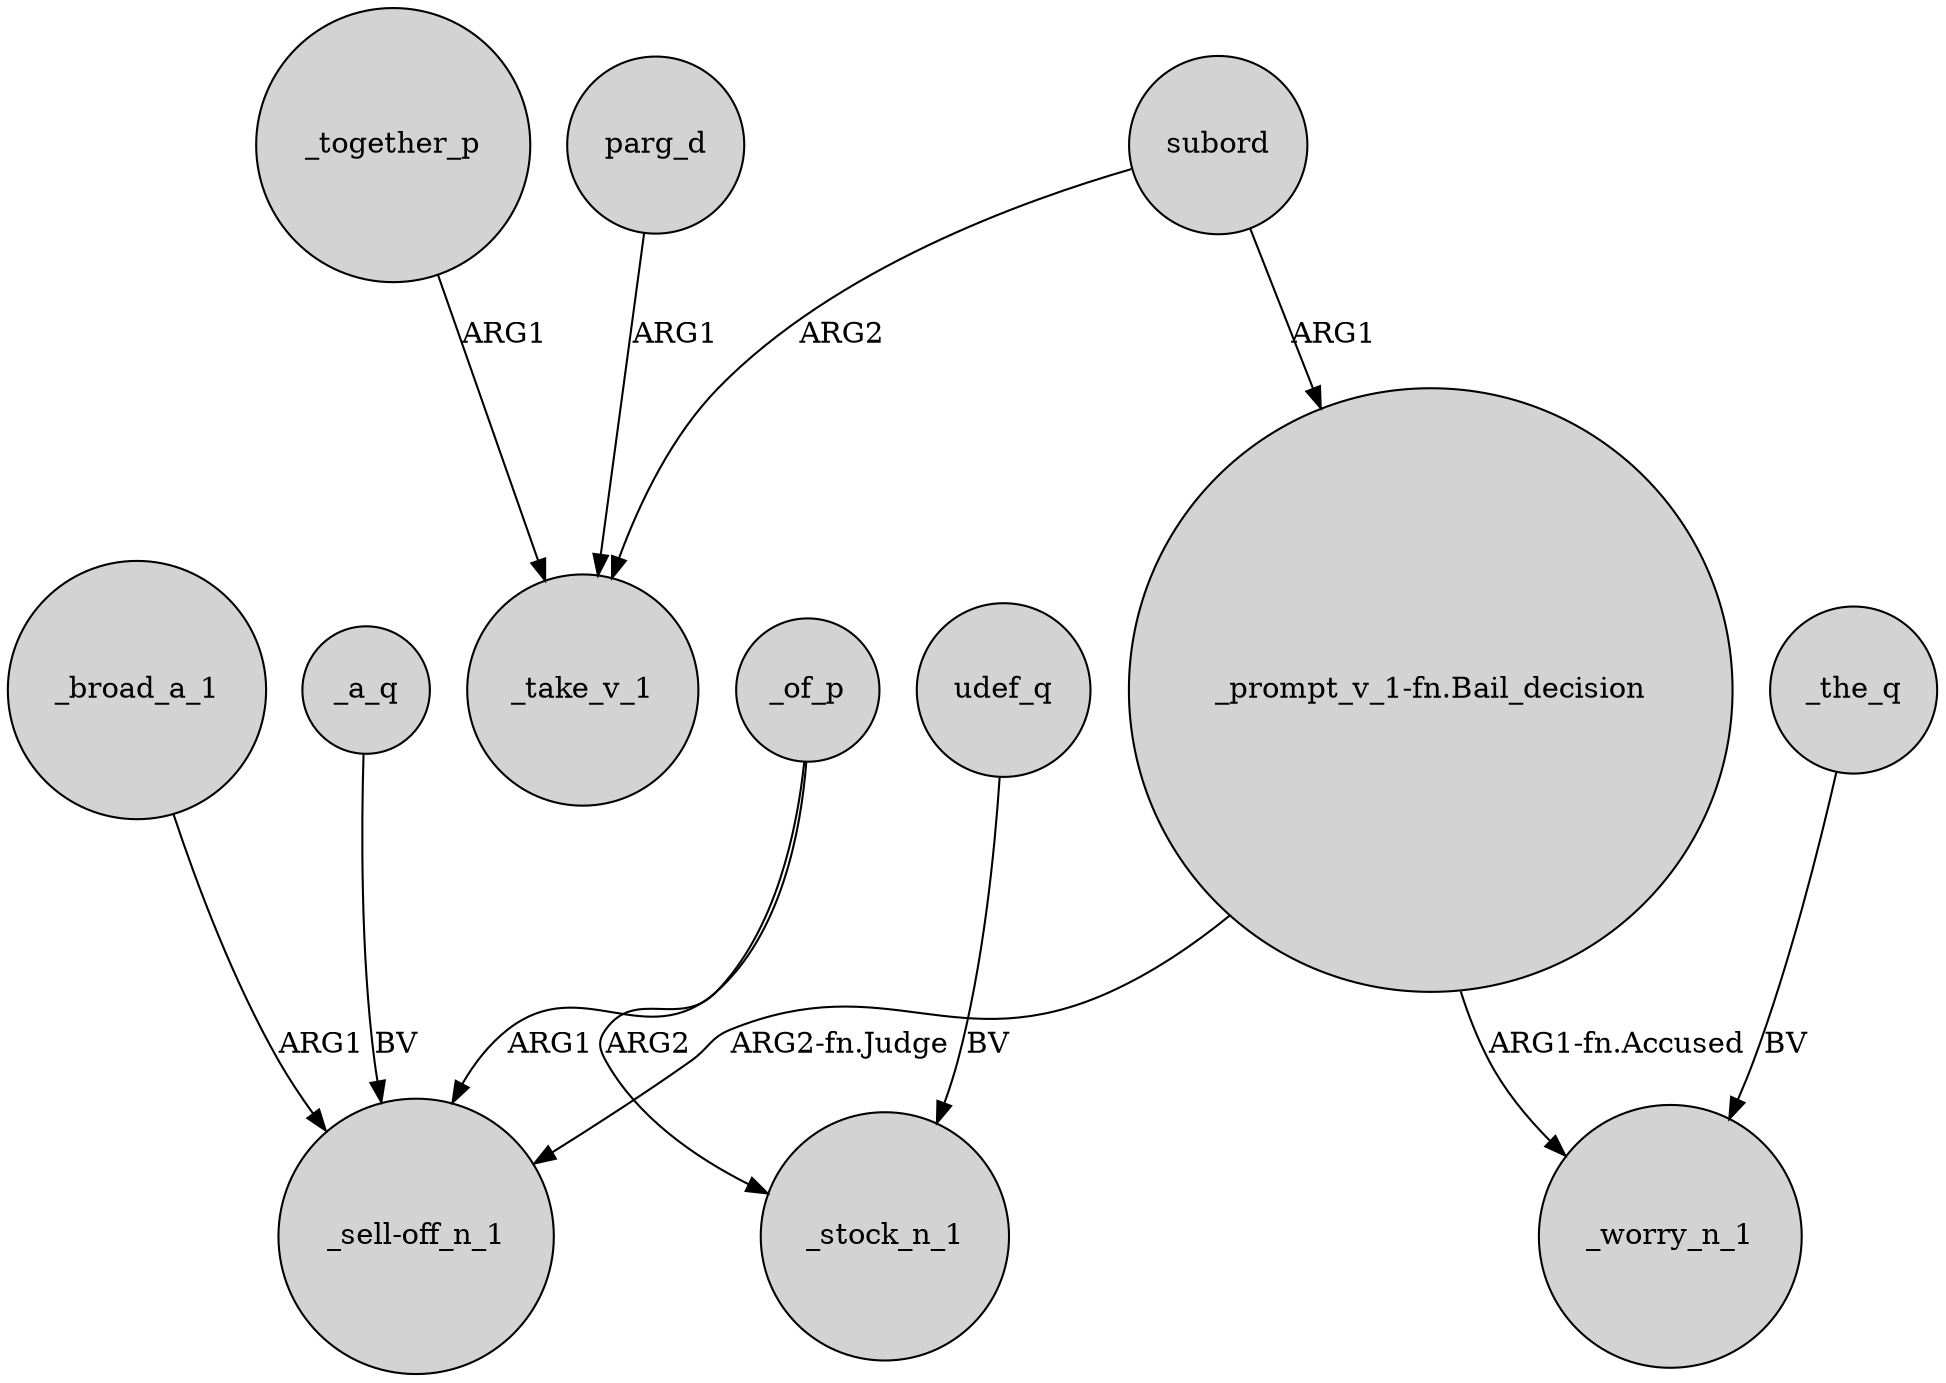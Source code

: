 digraph {
	node [shape=circle style=filled]
	subord -> _take_v_1 [label=ARG2]
	_broad_a_1 -> "_sell-off_n_1" [label=ARG1]
	"_prompt_v_1-fn.Bail_decision" -> _worry_n_1 [label="ARG1-fn.Accused"]
	_a_q -> "_sell-off_n_1" [label=BV]
	subord -> "_prompt_v_1-fn.Bail_decision" [label=ARG1]
	_the_q -> _worry_n_1 [label=BV]
	_together_p -> _take_v_1 [label=ARG1]
	parg_d -> _take_v_1 [label=ARG1]
	_of_p -> "_sell-off_n_1" [label=ARG1]
	"_prompt_v_1-fn.Bail_decision" -> "_sell-off_n_1" [label="ARG2-fn.Judge"]
	udef_q -> _stock_n_1 [label=BV]
	_of_p -> _stock_n_1 [label=ARG2]
}
